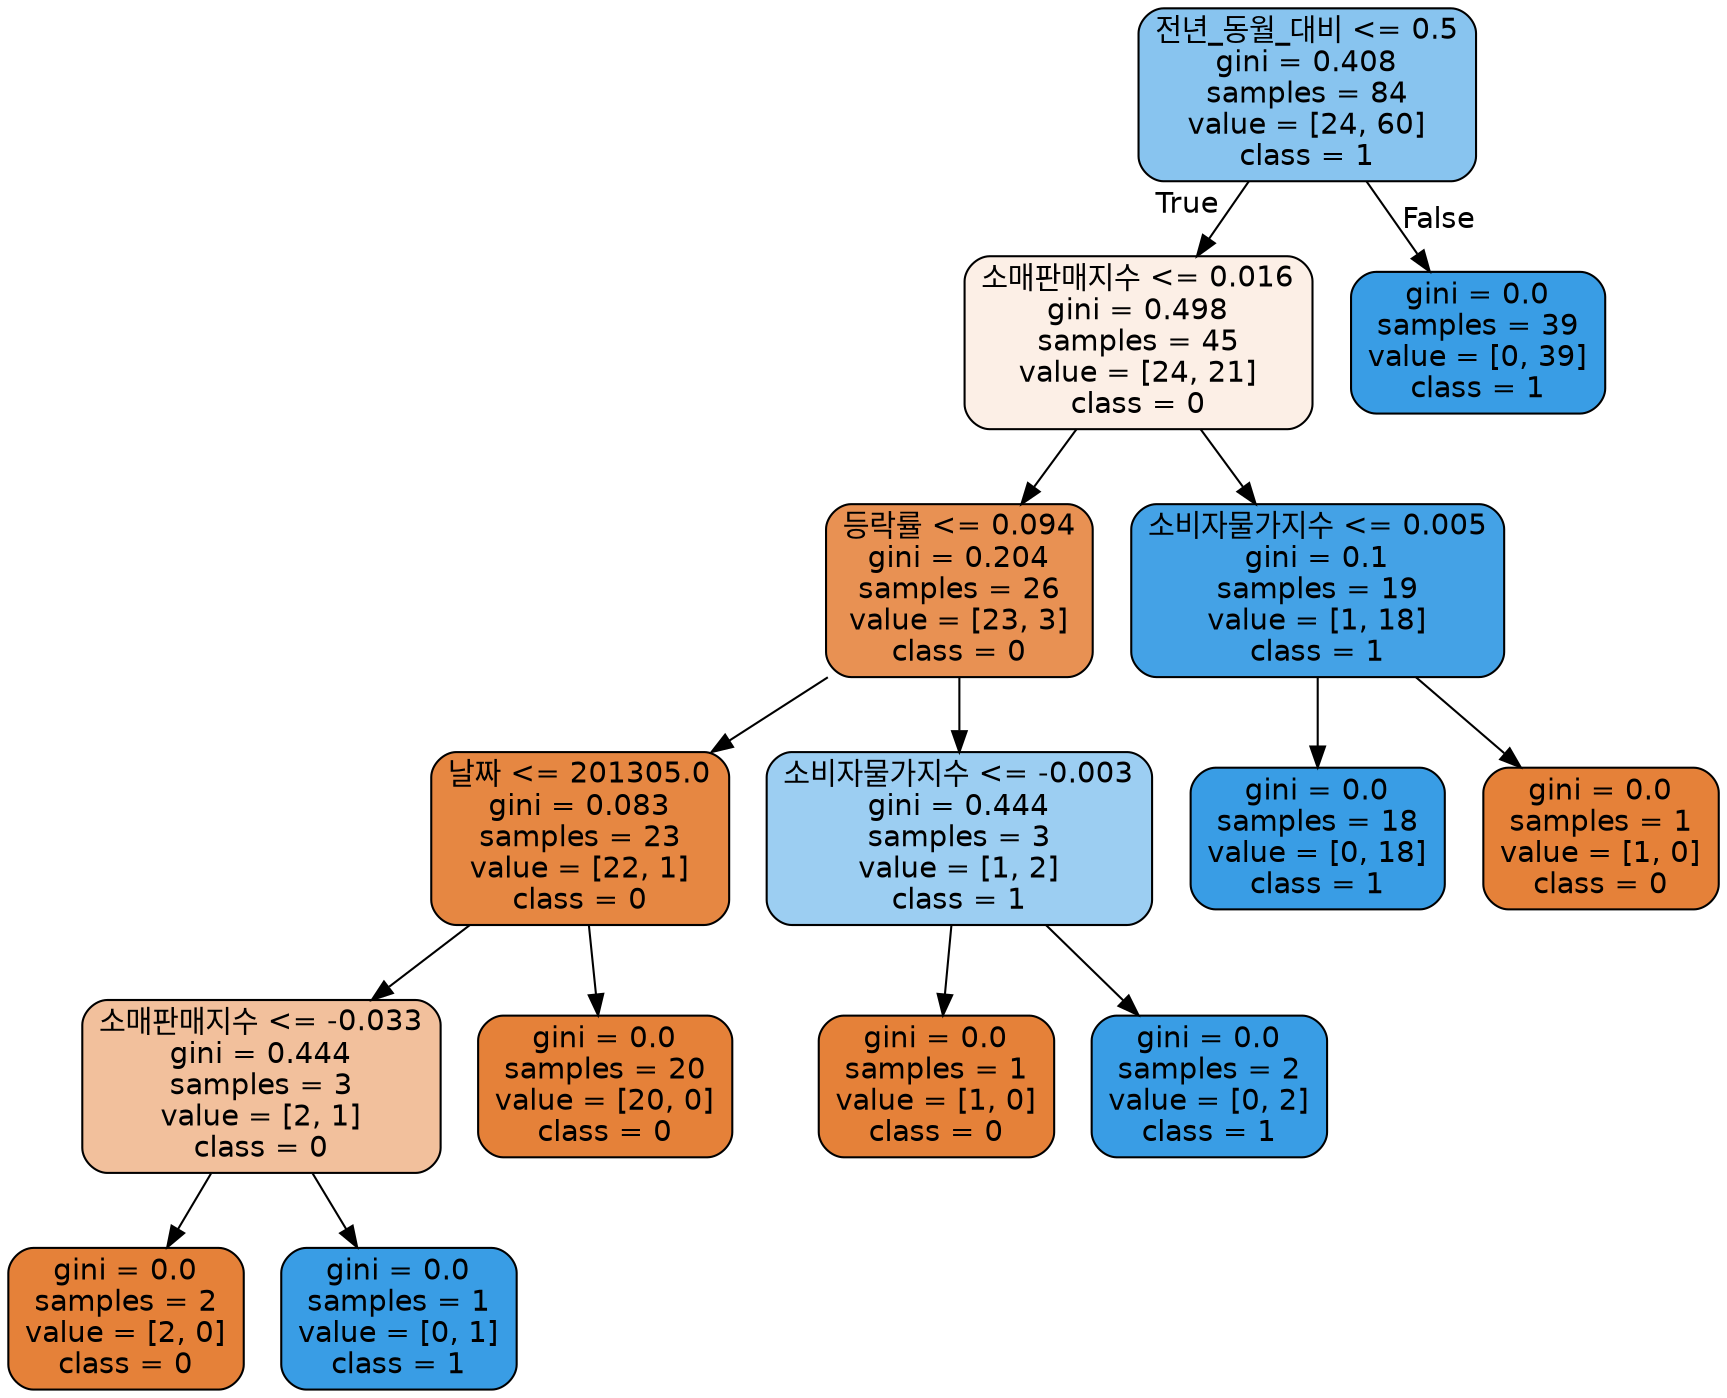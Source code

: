 digraph Tree {
node [shape=box, style="filled, rounded", color="black", fontname="helvetica"] ;
edge [fontname="helvetica"] ;
0 [label="전년_동월_대비 <= 0.5\ngini = 0.408\nsamples = 84\nvalue = [24, 60]\nclass = 1", fillcolor="#88c4ef"] ;
1 [label="소매판매지수 <= 0.016\ngini = 0.498\nsamples = 45\nvalue = [24, 21]\nclass = 0", fillcolor="#fcefe6"] ;
0 -> 1 [labeldistance=2.5, labelangle=45, headlabel="True"] ;
2 [label="등락률 <= 0.094\ngini = 0.204\nsamples = 26\nvalue = [23, 3]\nclass = 0", fillcolor="#e89153"] ;
1 -> 2 ;
3 [label="날짜 <= 201305.0\ngini = 0.083\nsamples = 23\nvalue = [22, 1]\nclass = 0", fillcolor="#e68742"] ;
2 -> 3 ;
4 [label="소매판매지수 <= -0.033\ngini = 0.444\nsamples = 3\nvalue = [2, 1]\nclass = 0", fillcolor="#f2c09c"] ;
3 -> 4 ;
5 [label="gini = 0.0\nsamples = 2\nvalue = [2, 0]\nclass = 0", fillcolor="#e58139"] ;
4 -> 5 ;
6 [label="gini = 0.0\nsamples = 1\nvalue = [0, 1]\nclass = 1", fillcolor="#399de5"] ;
4 -> 6 ;
7 [label="gini = 0.0\nsamples = 20\nvalue = [20, 0]\nclass = 0", fillcolor="#e58139"] ;
3 -> 7 ;
8 [label="소비자물가지수 <= -0.003\ngini = 0.444\nsamples = 3\nvalue = [1, 2]\nclass = 1", fillcolor="#9ccef2"] ;
2 -> 8 ;
9 [label="gini = 0.0\nsamples = 1\nvalue = [1, 0]\nclass = 0", fillcolor="#e58139"] ;
8 -> 9 ;
10 [label="gini = 0.0\nsamples = 2\nvalue = [0, 2]\nclass = 1", fillcolor="#399de5"] ;
8 -> 10 ;
11 [label="소비자물가지수 <= 0.005\ngini = 0.1\nsamples = 19\nvalue = [1, 18]\nclass = 1", fillcolor="#44a2e6"] ;
1 -> 11 ;
12 [label="gini = 0.0\nsamples = 18\nvalue = [0, 18]\nclass = 1", fillcolor="#399de5"] ;
11 -> 12 ;
13 [label="gini = 0.0\nsamples = 1\nvalue = [1, 0]\nclass = 0", fillcolor="#e58139"] ;
11 -> 13 ;
14 [label="gini = 0.0\nsamples = 39\nvalue = [0, 39]\nclass = 1", fillcolor="#399de5"] ;
0 -> 14 [labeldistance=2.5, labelangle=-45, headlabel="False"] ;
}